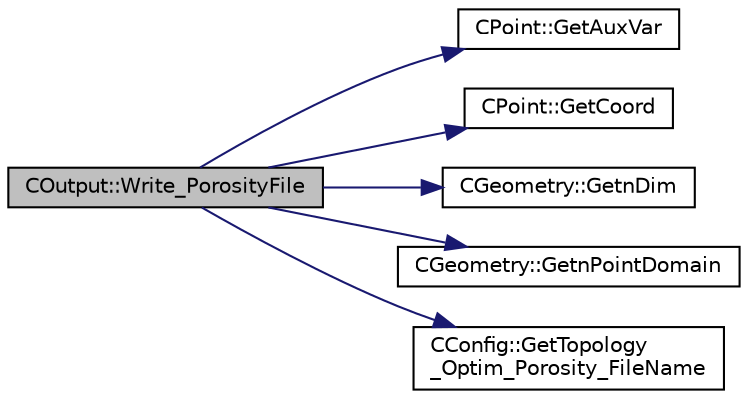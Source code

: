 digraph "COutput::Write_PorosityFile"
{
 // LATEX_PDF_SIZE
  edge [fontname="Helvetica",fontsize="10",labelfontname="Helvetica",labelfontsize="10"];
  node [fontname="Helvetica",fontsize="10",shape=record];
  rankdir="LR";
  Node1 [label="COutput::Write_PorosityFile",height=0.2,width=0.4,color="black", fillcolor="grey75", style="filled", fontcolor="black",tooltip="Write a template porosity profile file for topology optimization."];
  Node1 -> Node2 [color="midnightblue",fontsize="10",style="solid",fontname="Helvetica"];
  Node2 [label="CPoint::GetAuxVar",height=0.2,width=0.4,color="black", fillcolor="white", style="filled",URL="$classCPoint.html#a86f04619da9754e69e05c1135bfafa31",tooltip="Get the value of an auxiliary variable at a node."];
  Node1 -> Node3 [color="midnightblue",fontsize="10",style="solid",fontname="Helvetica"];
  Node3 [label="CPoint::GetCoord",height=0.2,width=0.4,color="black", fillcolor="white", style="filled",URL="$classCPoint.html#ab16c29dd03911529cd73bf467c313179",tooltip="Get the coordinates dor the control volume."];
  Node1 -> Node4 [color="midnightblue",fontsize="10",style="solid",fontname="Helvetica"];
  Node4 [label="CGeometry::GetnDim",height=0.2,width=0.4,color="black", fillcolor="white", style="filled",URL="$classCGeometry.html#ace7f7fe876f629f5bd5f92d4805a1a4b",tooltip="Get number of coordinates."];
  Node1 -> Node5 [color="midnightblue",fontsize="10",style="solid",fontname="Helvetica"];
  Node5 [label="CGeometry::GetnPointDomain",height=0.2,width=0.4,color="black", fillcolor="white", style="filled",URL="$classCGeometry.html#ac84179060bbac1fe5e856ea3da850b6e",tooltip="Get number of real points (that belong to the domain)."];
  Node1 -> Node6 [color="midnightblue",fontsize="10",style="solid",fontname="Helvetica"];
  Node6 [label="CConfig::GetTopology\l_Optim_Porosity_FileName",height=0.2,width=0.4,color="black", fillcolor="white", style="filled",URL="$classCConfig.html#ada6e5052324f748c39adb6c1a52dd01e",tooltip="Get name of output file for topology optimization derivatives."];
}
